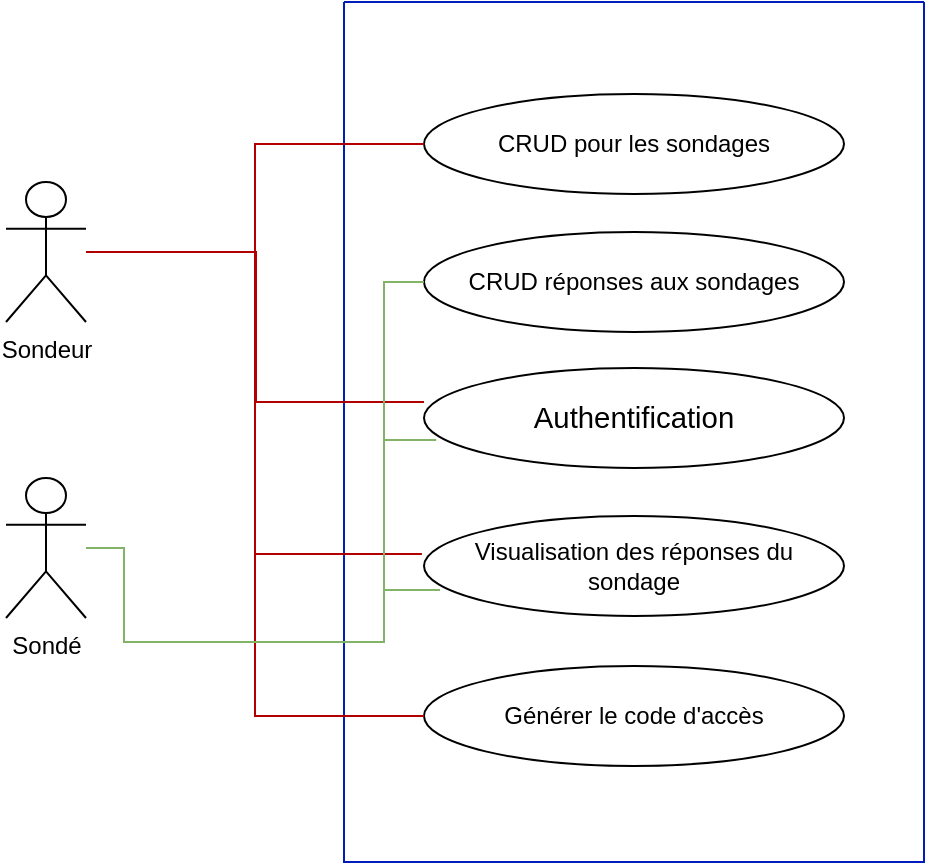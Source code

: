 <mxfile version="17.4.5" type="device"><diagram id="kpZUOSAQxYq4DeB6RHwx" name="Page-1"><mxGraphModel dx="815" dy="687" grid="1" gridSize="10" guides="1" tooltips="1" connect="1" arrows="1" fold="1" page="1" pageScale="1" pageWidth="827" pageHeight="1169" math="0" shadow="0"><root><mxCell id="0"/><mxCell id="1" parent="0"/><mxCell id="sJ5UJhuLcmmagmn6Yz2G-3" value="" style="swimlane;startSize=0;fillColor=#0050ef;strokeColor=#001DBC;fontColor=#ffffff;" vertex="1" parent="1"><mxGeometry x="190" y="420" width="290" height="430" as="geometry"><mxRectangle x="190" y="420" width="50" height="40" as="alternateBounds"/></mxGeometry></mxCell><mxCell id="sJ5UJhuLcmmagmn6Yz2G-4" value="CRUD pour les sondages" style="ellipse;whiteSpace=wrap;html=1;" vertex="1" parent="sJ5UJhuLcmmagmn6Yz2G-3"><mxGeometry x="40" y="46" width="210" height="50" as="geometry"/></mxCell><mxCell id="sJ5UJhuLcmmagmn6Yz2G-5" value="CRUD réponses aux sondages" style="ellipse;whiteSpace=wrap;html=1;" vertex="1" parent="sJ5UJhuLcmmagmn6Yz2G-3"><mxGeometry x="40" y="115" width="210" height="50" as="geometry"/></mxCell><mxCell id="sJ5UJhuLcmmagmn6Yz2G-6" value="&lt;span style=&quot;font-size: 11.0pt ; line-height: 107% ; font-family: &amp;#34;calibri&amp;#34; , sans-serif&quot;&gt;Authentification&lt;/span&gt;" style="ellipse;whiteSpace=wrap;html=1;" vertex="1" parent="sJ5UJhuLcmmagmn6Yz2G-3"><mxGeometry x="40" y="183" width="210" height="50" as="geometry"/></mxCell><mxCell id="sJ5UJhuLcmmagmn6Yz2G-7" value="Visualisation des réponses du sondage" style="ellipse;whiteSpace=wrap;html=1;" vertex="1" parent="sJ5UJhuLcmmagmn6Yz2G-3"><mxGeometry x="40" y="257" width="210" height="50" as="geometry"/></mxCell><mxCell id="sJ5UJhuLcmmagmn6Yz2G-8" value="Générer le code d'accès" style="ellipse;whiteSpace=wrap;html=1;" vertex="1" parent="sJ5UJhuLcmmagmn6Yz2G-3"><mxGeometry x="40" y="332" width="210" height="50" as="geometry"/></mxCell><mxCell id="sJ5UJhuLcmmagmn6Yz2G-18" value="" style="edgeStyle=orthogonalEdgeStyle;rounded=0;orthogonalLoop=1;jettySize=auto;html=1;endArrow=none;endFill=0;fillColor=#e51400;strokeColor=#B20000;" edge="1" parent="1" source="sJ5UJhuLcmmagmn6Yz2G-13"><mxGeometry relative="1" as="geometry"><mxPoint x="230" y="620" as="targetPoint"/><Array as="points"><mxPoint x="146" y="545"/><mxPoint x="146" y="620"/><mxPoint x="230" y="620"/></Array></mxGeometry></mxCell><mxCell id="sJ5UJhuLcmmagmn6Yz2G-20" value="" style="edgeStyle=orthogonalEdgeStyle;rounded=0;orthogonalLoop=1;jettySize=auto;html=1;endArrow=none;endFill=0;entryX=0;entryY=0.5;entryDx=0;entryDy=0;fillColor=#e51400;strokeColor=#B20000;" edge="1" parent="1" source="sJ5UJhuLcmmagmn6Yz2G-13" target="sJ5UJhuLcmmagmn6Yz2G-4"><mxGeometry relative="1" as="geometry"><mxPoint x="180" y="552" as="targetPoint"/></mxGeometry></mxCell><mxCell id="sJ5UJhuLcmmagmn6Yz2G-22" value="" style="edgeStyle=orthogonalEdgeStyle;rounded=0;orthogonalLoop=1;jettySize=auto;html=1;endArrow=none;endFill=0;entryX=-0.005;entryY=0.38;entryDx=0;entryDy=0;fillColor=#e51400;strokeColor=#B20000;entryPerimeter=0;" edge="1" parent="1" source="sJ5UJhuLcmmagmn6Yz2G-13" target="sJ5UJhuLcmmagmn6Yz2G-7"><mxGeometry relative="1" as="geometry"><mxPoint x="130" y="390" as="targetPoint"/></mxGeometry></mxCell><mxCell id="sJ5UJhuLcmmagmn6Yz2G-24" value="" style="edgeStyle=orthogonalEdgeStyle;rounded=0;orthogonalLoop=1;jettySize=auto;html=1;endArrow=none;endFill=0;entryX=0;entryY=0.5;entryDx=0;entryDy=0;fillColor=#e51400;strokeColor=#B20000;" edge="1" parent="1" source="sJ5UJhuLcmmagmn6Yz2G-13" target="sJ5UJhuLcmmagmn6Yz2G-8"><mxGeometry relative="1" as="geometry"><mxPoint x="150" y="780" as="targetPoint"/></mxGeometry></mxCell><mxCell id="sJ5UJhuLcmmagmn6Yz2G-13" value="Sondeur" style="shape=umlActor;verticalLabelPosition=bottom;verticalAlign=top;html=1;outlineConnect=0;" vertex="1" parent="1"><mxGeometry x="21" y="510" width="40" height="70" as="geometry"/></mxCell><mxCell id="sJ5UJhuLcmmagmn6Yz2G-29" value="" style="edgeStyle=orthogonalEdgeStyle;rounded=0;orthogonalLoop=1;jettySize=auto;html=1;endArrow=none;endFill=0;fillColor=#d5e8d4;strokeColor=#82b366;gradientColor=#97d077;entryX=0;entryY=0.5;entryDx=0;entryDy=0;" edge="1" parent="1" source="sJ5UJhuLcmmagmn6Yz2G-14" target="sJ5UJhuLcmmagmn6Yz2G-5"><mxGeometry relative="1" as="geometry"><mxPoint x="230" y="490" as="targetPoint"/><Array as="points"><mxPoint x="80" y="693"/><mxPoint x="80" y="740"/><mxPoint x="210" y="740"/><mxPoint x="210" y="560"/></Array></mxGeometry></mxCell><mxCell id="sJ5UJhuLcmmagmn6Yz2G-31" value="" style="edgeStyle=orthogonalEdgeStyle;rounded=0;orthogonalLoop=1;jettySize=auto;html=1;endArrow=none;endFill=0;entryX=0.029;entryY=0.72;entryDx=0;entryDy=0;entryPerimeter=0;fillColor=#d5e8d4;gradientColor=#97d077;strokeColor=#82b366;" edge="1" parent="1" source="sJ5UJhuLcmmagmn6Yz2G-14" target="sJ5UJhuLcmmagmn6Yz2G-6"><mxGeometry relative="1" as="geometry"><mxPoint x="140" y="830" as="targetPoint"/><Array as="points"><mxPoint x="80" y="693"/><mxPoint x="80" y="740"/><mxPoint x="210" y="740"/><mxPoint x="210" y="639"/></Array></mxGeometry></mxCell><mxCell id="sJ5UJhuLcmmagmn6Yz2G-33" value="" style="edgeStyle=orthogonalEdgeStyle;rounded=0;orthogonalLoop=1;jettySize=auto;html=1;endArrow=none;endFill=0;entryX=0.038;entryY=0.74;entryDx=0;entryDy=0;entryPerimeter=0;fillColor=#d5e8d4;gradientColor=#97d077;strokeColor=#82b366;" edge="1" parent="1" source="sJ5UJhuLcmmagmn6Yz2G-14" target="sJ5UJhuLcmmagmn6Yz2G-7"><mxGeometry relative="1" as="geometry"><mxPoint x="130" y="810" as="targetPoint"/><Array as="points"><mxPoint x="80" y="693"/><mxPoint x="80" y="740"/><mxPoint x="210" y="740"/><mxPoint x="210" y="714"/></Array></mxGeometry></mxCell><mxCell id="sJ5UJhuLcmmagmn6Yz2G-14" value="Sondé" style="shape=umlActor;verticalLabelPosition=bottom;verticalAlign=top;html=1;outlineConnect=0;" vertex="1" parent="1"><mxGeometry x="21" y="658" width="40" height="70" as="geometry"/></mxCell></root></mxGraphModel></diagram></mxfile>